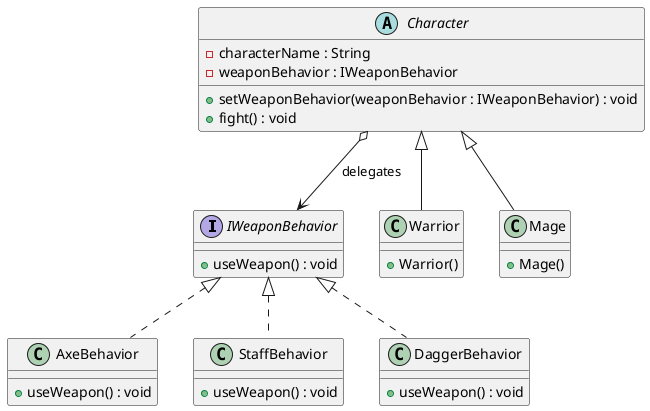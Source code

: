 @startuml
interface IWeaponBehavior {
    + useWeapon() : void
}

class AxeBehavior{
    + useWeapon() : void
}

class StaffBehavior{
    + useWeapon() : void
}

class DaggerBehavior{
    + useWeapon() : void
}

abstract class Character {
    - characterName : String
    - weaponBehavior : IWeaponBehavior
    + setWeaponBehavior(weaponBehavior : IWeaponBehavior) : void
    + fight() : void
}

class Warrior{
    + Warrior()
}

class Mage{
    + Mage()
}

Character o--> IWeaponBehavior : "delegates"
IWeaponBehavior <|.. AxeBehavior
IWeaponBehavior <|.. StaffBehavior
IWeaponBehavior <|.. DaggerBehavior
Character <|-- Warrior
Character <|-- Mage
@enduml
